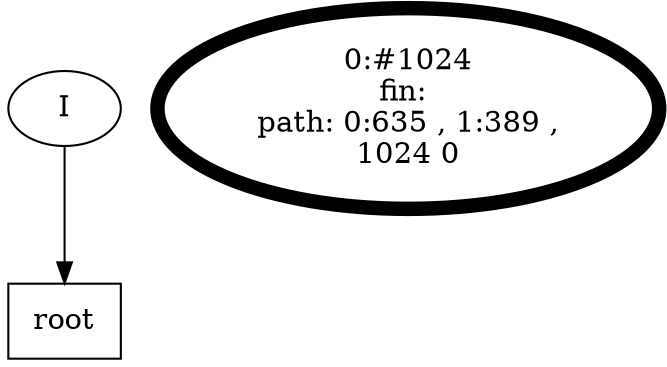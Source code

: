 // produced with flexfringe // ./flexfringe data/staminadata/1_training.txt --ini ini/alergia.ini 
digraph DFA {
	-1 [label="root" shape=box];
		I -> -1;
	0 [ label="0:#1024
fin: 
 path: 0:635 , 1:389 , 
1024 0" , penwidth=6.93245];
}
